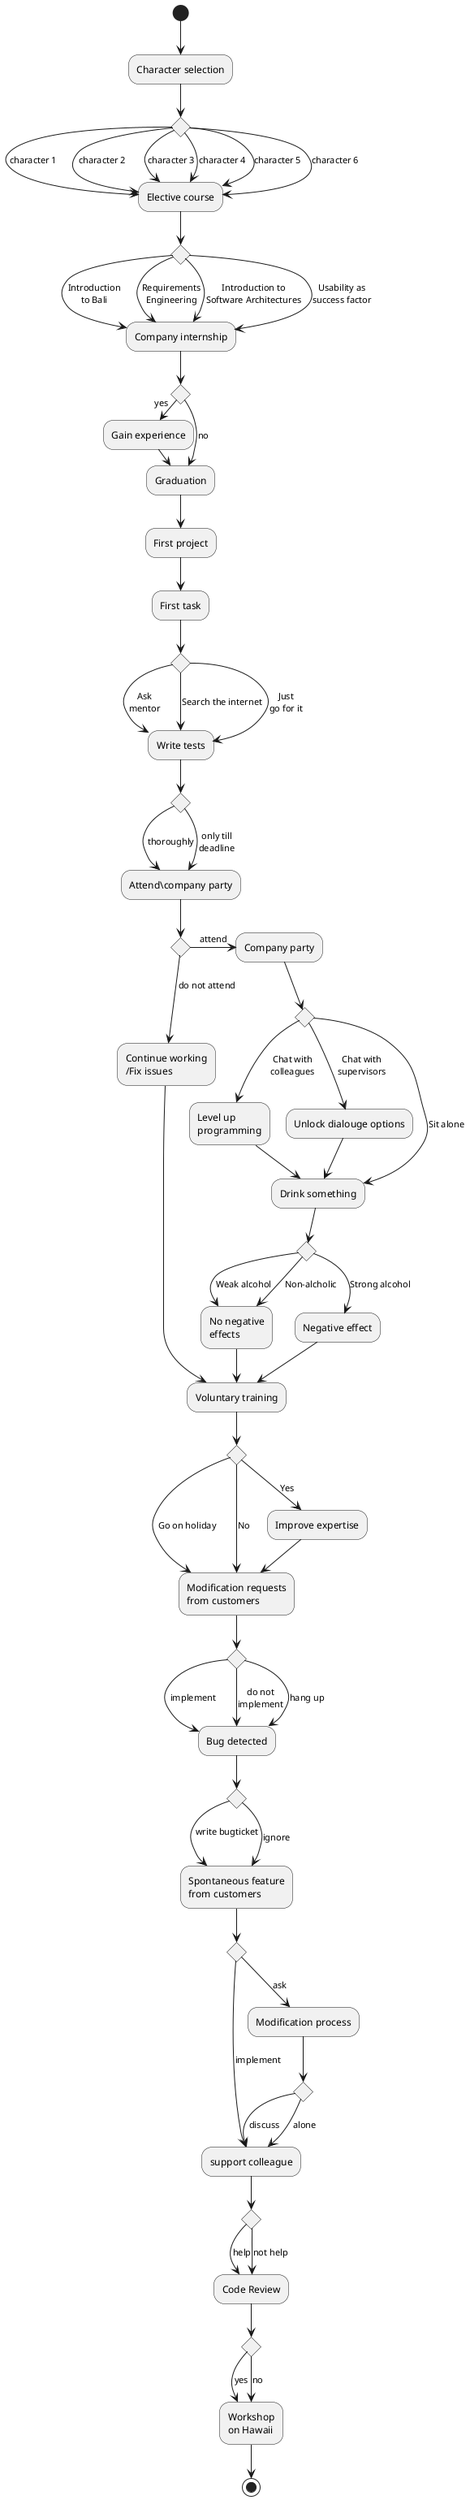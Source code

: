 @startuml
(*) --> "Character selection"
if "" then
--> [character 1] "Elective course" as wpf
else
--> [character 2] wpf
else
--> [character 3] wpf
else
--> [character 4] wpf
else
--> [character 5] wpf
else
--> [character 6] wpf
if "" then
--> [Introduction\nto Bali] "Company internship" as fpr
else
--> [Requirements\nEngineering] fpr
else
--> [Introduction to\nSoftware Architectures] fpr
else
--> [Usability as\nsuccess factor] fpr
if "" then
-> [yes] "Gain experience" as n
n -> "Graduation" as p
else
--> [no] p
p --> "First project" as ep
ep --> "First task" as ea
if "" then
--> [Ask\nmentor] "Write tests" as ts
else
--> [Search the internet] ts
else
--> [Just\ngo for it] ts
if "" then
--> [thoroughly] "Attend\company party" as fd
else
--> [only till\ndeadline] fd
if "" then
-> [attend] "Company party" as cp
else
--> [do not attend] "Continue working\n/Fix issues" as cw
cp --> if "" then
--> [Sit alone] "Drink something" as dri
else
--> [Chat with\ncolleagues] "Level up\nprogramming" as lvl
lvl --> dri
else
--> [Chat with\nsupervisors] "Unlock dialouge options" as sup
sup --> dri
if "" then
--> [Strong alcohol] "Negative effect" as bad
else
--> [Weak alcohol] "No negative\neffects" as non
else 
--> [Non-alcholic] non
bad --> "Voluntary training" as vt
non --> vt
cw --> vt
if "" then
--> [Go on holiday] "Modification requests\nfrom customers" as a
else
--> [No] a
else
--> [Yes] "Improve expertise" as ex
ex --> a
if "" then
--> [implement] "Bug detected" as be
else
--> [do not\nimplement] be
else
--> [hang up] be
if "" then
--> [write bugticket\n] "Spontaneous feature\nfrom customers" as a2
else
--> [ignore] a2
if "" then
--> [implement] "support colleague" as ku
else
--> [ask] "Modification process" as x
if "" then
--> [alone] ku
else
--> [discuss] ku
if "" then
--> [help] "Code Review" as cr
else
--> [not help] cr
if "" then
--> [yes] "Workshop\non Hawaii" as ws
else
--> [no] ws
ws --> (*)
@enduml